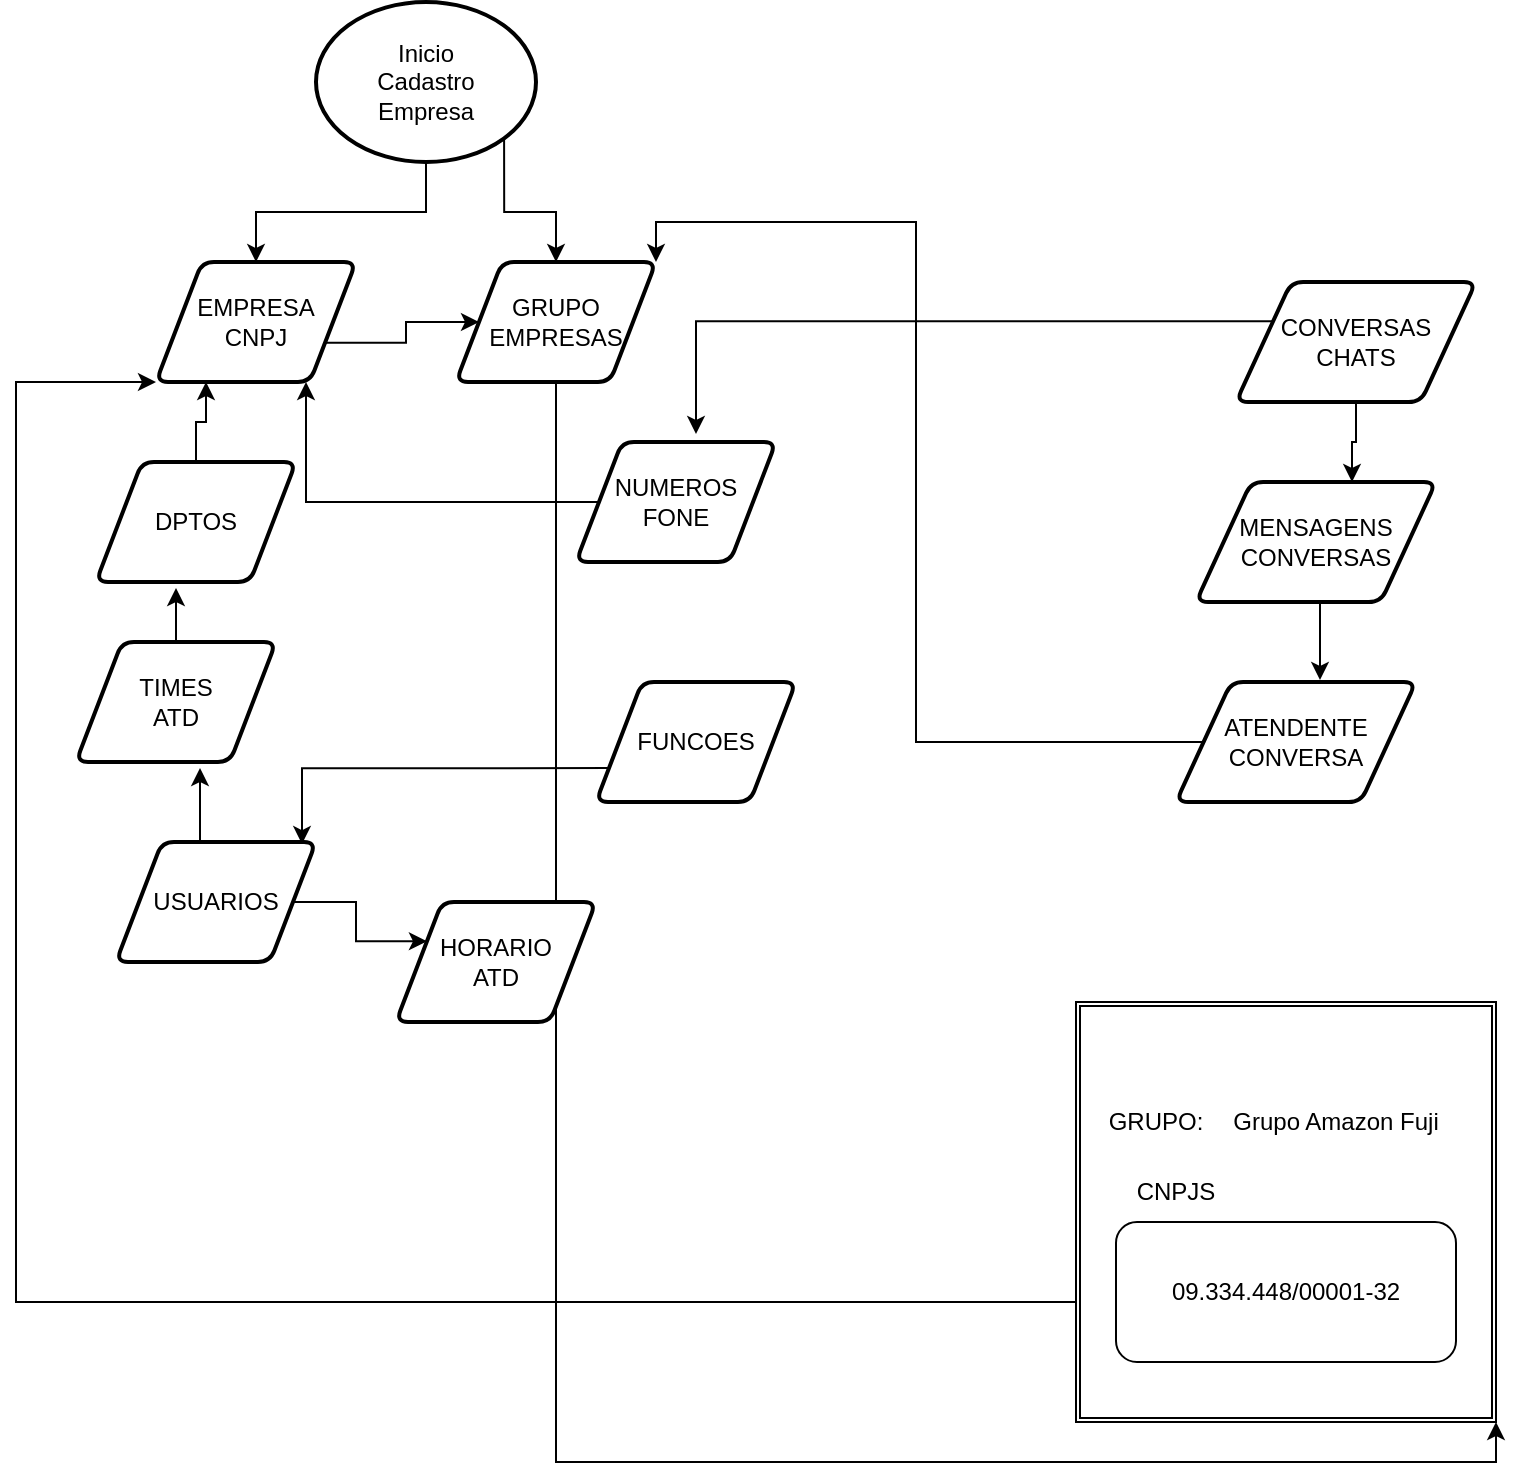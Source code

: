 <mxfile version="20.2.0" type="github"><diagram id="_42sJtr8fqkTJEwnwi6v" name="Página-1"><mxGraphModel dx="2013" dy="795" grid="1" gridSize="10" guides="1" tooltips="1" connect="1" arrows="1" fold="1" page="1" pageScale="1" pageWidth="827" pageHeight="1169" math="0" shadow="0"><root><mxCell id="0"/><mxCell id="1" parent="0"/><mxCell id="hqpB0FVGmNAODGGIEeCn-17" style="edgeStyle=orthogonalEdgeStyle;rounded=0;orthogonalLoop=1;jettySize=auto;html=1;exitX=0.5;exitY=1;exitDx=0;exitDy=0;exitPerimeter=0;" edge="1" parent="1" source="hqpB0FVGmNAODGGIEeCn-4" target="hqpB0FVGmNAODGGIEeCn-5"><mxGeometry relative="1" as="geometry"/></mxCell><mxCell id="hqpB0FVGmNAODGGIEeCn-18" style="edgeStyle=orthogonalEdgeStyle;rounded=0;orthogonalLoop=1;jettySize=auto;html=1;exitX=0.855;exitY=0.855;exitDx=0;exitDy=0;exitPerimeter=0;" edge="1" parent="1" source="hqpB0FVGmNAODGGIEeCn-4" target="hqpB0FVGmNAODGGIEeCn-6"><mxGeometry relative="1" as="geometry"/></mxCell><mxCell id="hqpB0FVGmNAODGGIEeCn-4" value="Inicio&lt;br&gt;Cadastro&lt;br&gt;Empresa" style="strokeWidth=2;html=1;shape=mxgraph.flowchart.start_1;whiteSpace=wrap;" vertex="1" parent="1"><mxGeometry x="140" y="10" width="110" height="80" as="geometry"/></mxCell><mxCell id="hqpB0FVGmNAODGGIEeCn-19" style="edgeStyle=orthogonalEdgeStyle;rounded=0;orthogonalLoop=1;jettySize=auto;html=1;exitX=1;exitY=0.75;exitDx=0;exitDy=0;entryX=0;entryY=0.5;entryDx=0;entryDy=0;" edge="1" parent="1" source="hqpB0FVGmNAODGGIEeCn-5" target="hqpB0FVGmNAODGGIEeCn-6"><mxGeometry relative="1" as="geometry"/></mxCell><mxCell id="hqpB0FVGmNAODGGIEeCn-5" value="EMPRESA&lt;br&gt;CNPJ" style="shape=parallelogram;html=1;strokeWidth=2;perimeter=parallelogramPerimeter;whiteSpace=wrap;rounded=1;arcSize=12;size=0.23;" vertex="1" parent="1"><mxGeometry x="60" y="140" width="100" height="60" as="geometry"/></mxCell><mxCell id="hqpB0FVGmNAODGGIEeCn-40" style="edgeStyle=orthogonalEdgeStyle;rounded=0;orthogonalLoop=1;jettySize=auto;html=1;exitX=0.5;exitY=1;exitDx=0;exitDy=0;entryX=1;entryY=1;entryDx=0;entryDy=0;" edge="1" parent="1" source="hqpB0FVGmNAODGGIEeCn-6" target="hqpB0FVGmNAODGGIEeCn-30"><mxGeometry relative="1" as="geometry"/></mxCell><mxCell id="hqpB0FVGmNAODGGIEeCn-6" value="GRUPO&lt;br&gt;EMPRESAS" style="shape=parallelogram;html=1;strokeWidth=2;perimeter=parallelogramPerimeter;whiteSpace=wrap;rounded=1;arcSize=12;size=0.23;" vertex="1" parent="1"><mxGeometry x="210" y="140" width="100" height="60" as="geometry"/></mxCell><mxCell id="hqpB0FVGmNAODGGIEeCn-25" style="edgeStyle=orthogonalEdgeStyle;rounded=0;orthogonalLoop=1;jettySize=auto;html=1;exitX=0.5;exitY=0;exitDx=0;exitDy=0;entryX=0.25;entryY=1;entryDx=0;entryDy=0;" edge="1" parent="1" source="hqpB0FVGmNAODGGIEeCn-7" target="hqpB0FVGmNAODGGIEeCn-5"><mxGeometry relative="1" as="geometry"/></mxCell><mxCell id="hqpB0FVGmNAODGGIEeCn-7" value="DPTOS" style="shape=parallelogram;html=1;strokeWidth=2;perimeter=parallelogramPerimeter;whiteSpace=wrap;rounded=1;arcSize=12;size=0.23;" vertex="1" parent="1"><mxGeometry x="30" y="240" width="100" height="60" as="geometry"/></mxCell><mxCell id="hqpB0FVGmNAODGGIEeCn-26" style="edgeStyle=orthogonalEdgeStyle;rounded=0;orthogonalLoop=1;jettySize=auto;html=1;exitX=0.5;exitY=0;exitDx=0;exitDy=0;entryX=0.4;entryY=1.05;entryDx=0;entryDy=0;entryPerimeter=0;" edge="1" parent="1" source="hqpB0FVGmNAODGGIEeCn-8" target="hqpB0FVGmNAODGGIEeCn-7"><mxGeometry relative="1" as="geometry"/></mxCell><mxCell id="hqpB0FVGmNAODGGIEeCn-8" value="TIMES&lt;br&gt;ATD" style="shape=parallelogram;html=1;strokeWidth=2;perimeter=parallelogramPerimeter;whiteSpace=wrap;rounded=1;arcSize=12;size=0.23;" vertex="1" parent="1"><mxGeometry x="20" y="330" width="100" height="60" as="geometry"/></mxCell><mxCell id="hqpB0FVGmNAODGGIEeCn-9" value="HORARIO&lt;br&gt;ATD" style="shape=parallelogram;html=1;strokeWidth=2;perimeter=parallelogramPerimeter;whiteSpace=wrap;rounded=1;arcSize=12;size=0.23;" vertex="1" parent="1"><mxGeometry x="180" y="460" width="100" height="60" as="geometry"/></mxCell><mxCell id="hqpB0FVGmNAODGGIEeCn-27" style="edgeStyle=orthogonalEdgeStyle;rounded=0;orthogonalLoop=1;jettySize=auto;html=1;exitX=0.5;exitY=0;exitDx=0;exitDy=0;entryX=0.62;entryY=1.05;entryDx=0;entryDy=0;entryPerimeter=0;" edge="1" parent="1" source="hqpB0FVGmNAODGGIEeCn-10" target="hqpB0FVGmNAODGGIEeCn-8"><mxGeometry relative="1" as="geometry"/></mxCell><mxCell id="hqpB0FVGmNAODGGIEeCn-29" style="edgeStyle=orthogonalEdgeStyle;rounded=0;orthogonalLoop=1;jettySize=auto;html=1;exitX=1;exitY=0.5;exitDx=0;exitDy=0;entryX=0;entryY=0.25;entryDx=0;entryDy=0;" edge="1" parent="1" source="hqpB0FVGmNAODGGIEeCn-10" target="hqpB0FVGmNAODGGIEeCn-9"><mxGeometry relative="1" as="geometry"/></mxCell><mxCell id="hqpB0FVGmNAODGGIEeCn-10" value="USUARIOS" style="shape=parallelogram;html=1;strokeWidth=2;perimeter=parallelogramPerimeter;whiteSpace=wrap;rounded=1;arcSize=12;size=0.23;" vertex="1" parent="1"><mxGeometry x="40" y="430" width="100" height="60" as="geometry"/></mxCell><mxCell id="hqpB0FVGmNAODGGIEeCn-28" style="edgeStyle=orthogonalEdgeStyle;rounded=0;orthogonalLoop=1;jettySize=auto;html=1;exitX=0;exitY=0.75;exitDx=0;exitDy=0;entryX=0.93;entryY=0.017;entryDx=0;entryDy=0;entryPerimeter=0;" edge="1" parent="1" source="hqpB0FVGmNAODGGIEeCn-11" target="hqpB0FVGmNAODGGIEeCn-10"><mxGeometry relative="1" as="geometry"/></mxCell><mxCell id="hqpB0FVGmNAODGGIEeCn-11" value="FUNCOES" style="shape=parallelogram;html=1;strokeWidth=2;perimeter=parallelogramPerimeter;whiteSpace=wrap;rounded=1;arcSize=12;size=0.23;" vertex="1" parent="1"><mxGeometry x="280" y="350" width="100" height="60" as="geometry"/></mxCell><mxCell id="hqpB0FVGmNAODGGIEeCn-24" style="edgeStyle=orthogonalEdgeStyle;rounded=0;orthogonalLoop=1;jettySize=auto;html=1;exitX=0;exitY=0.5;exitDx=0;exitDy=0;entryX=0.75;entryY=1;entryDx=0;entryDy=0;" edge="1" parent="1" source="hqpB0FVGmNAODGGIEeCn-12" target="hqpB0FVGmNAODGGIEeCn-5"><mxGeometry relative="1" as="geometry"/></mxCell><mxCell id="hqpB0FVGmNAODGGIEeCn-12" value="NUMEROS&lt;br&gt;FONE" style="shape=parallelogram;html=1;strokeWidth=2;perimeter=parallelogramPerimeter;whiteSpace=wrap;rounded=1;arcSize=12;size=0.23;" vertex="1" parent="1"><mxGeometry x="270" y="230" width="100" height="60" as="geometry"/></mxCell><mxCell id="hqpB0FVGmNAODGGIEeCn-21" style="edgeStyle=orthogonalEdgeStyle;rounded=0;orthogonalLoop=1;jettySize=auto;html=1;exitX=0.5;exitY=1;exitDx=0;exitDy=0;entryX=0.65;entryY=0;entryDx=0;entryDy=0;entryPerimeter=0;" edge="1" parent="1" source="hqpB0FVGmNAODGGIEeCn-13" target="hqpB0FVGmNAODGGIEeCn-14"><mxGeometry relative="1" as="geometry"/></mxCell><mxCell id="hqpB0FVGmNAODGGIEeCn-23" style="edgeStyle=orthogonalEdgeStyle;rounded=0;orthogonalLoop=1;jettySize=auto;html=1;exitX=0;exitY=0.25;exitDx=0;exitDy=0;entryX=0.6;entryY=-0.067;entryDx=0;entryDy=0;entryPerimeter=0;" edge="1" parent="1" source="hqpB0FVGmNAODGGIEeCn-13" target="hqpB0FVGmNAODGGIEeCn-12"><mxGeometry relative="1" as="geometry"/></mxCell><mxCell id="hqpB0FVGmNAODGGIEeCn-13" value="CONVERSAS&lt;br&gt;CHATS" style="shape=parallelogram;html=1;strokeWidth=2;perimeter=parallelogramPerimeter;whiteSpace=wrap;rounded=1;arcSize=12;size=0.23;" vertex="1" parent="1"><mxGeometry x="600" y="150" width="120" height="60" as="geometry"/></mxCell><mxCell id="hqpB0FVGmNAODGGIEeCn-22" style="edgeStyle=orthogonalEdgeStyle;rounded=0;orthogonalLoop=1;jettySize=auto;html=1;exitX=0.5;exitY=1;exitDx=0;exitDy=0;entryX=0.6;entryY=-0.017;entryDx=0;entryDy=0;entryPerimeter=0;" edge="1" parent="1" source="hqpB0FVGmNAODGGIEeCn-14" target="hqpB0FVGmNAODGGIEeCn-15"><mxGeometry relative="1" as="geometry"/></mxCell><mxCell id="hqpB0FVGmNAODGGIEeCn-14" value="MENSAGENS&lt;br&gt;CONVERSAS" style="shape=parallelogram;html=1;strokeWidth=2;perimeter=parallelogramPerimeter;whiteSpace=wrap;rounded=1;arcSize=12;size=0.23;" vertex="1" parent="1"><mxGeometry x="580" y="250" width="120" height="60" as="geometry"/></mxCell><mxCell id="hqpB0FVGmNAODGGIEeCn-20" style="edgeStyle=orthogonalEdgeStyle;rounded=0;orthogonalLoop=1;jettySize=auto;html=1;exitX=0;exitY=0.5;exitDx=0;exitDy=0;entryX=1;entryY=0;entryDx=0;entryDy=0;" edge="1" parent="1" source="hqpB0FVGmNAODGGIEeCn-15" target="hqpB0FVGmNAODGGIEeCn-6"><mxGeometry relative="1" as="geometry"/></mxCell><mxCell id="hqpB0FVGmNAODGGIEeCn-15" value="ATENDENTE&lt;br&gt;CONVERSA" style="shape=parallelogram;html=1;strokeWidth=2;perimeter=parallelogramPerimeter;whiteSpace=wrap;rounded=1;arcSize=12;size=0.23;" vertex="1" parent="1"><mxGeometry x="570" y="350" width="120" height="60" as="geometry"/></mxCell><mxCell id="hqpB0FVGmNAODGGIEeCn-39" style="edgeStyle=orthogonalEdgeStyle;rounded=0;orthogonalLoop=1;jettySize=auto;html=1;exitX=0;exitY=0.5;exitDx=0;exitDy=0;entryX=0;entryY=1;entryDx=0;entryDy=0;" edge="1" parent="1" source="hqpB0FVGmNAODGGIEeCn-30" target="hqpB0FVGmNAODGGIEeCn-5"><mxGeometry relative="1" as="geometry"><Array as="points"><mxPoint x="520" y="660"/><mxPoint x="-10" y="660"/><mxPoint x="-10" y="200"/></Array></mxGeometry></mxCell><mxCell id="hqpB0FVGmNAODGGIEeCn-30" value="" style="shape=ext;double=1;whiteSpace=wrap;html=1;aspect=fixed;" vertex="1" parent="1"><mxGeometry x="520" y="510" width="210" height="210" as="geometry"/></mxCell><mxCell id="hqpB0FVGmNAODGGIEeCn-35" value="Grupo Amazon Fuji" style="text;html=1;strokeColor=none;fillColor=none;align=center;verticalAlign=middle;whiteSpace=wrap;rounded=0;" vertex="1" parent="1"><mxGeometry x="590" y="555" width="120" height="30" as="geometry"/></mxCell><mxCell id="hqpB0FVGmNAODGGIEeCn-36" value="09.334.448/00001-32" style="rounded=1;whiteSpace=wrap;html=1;" vertex="1" parent="1"><mxGeometry x="540" y="620" width="170" height="70" as="geometry"/></mxCell><mxCell id="hqpB0FVGmNAODGGIEeCn-37" value="GRUPO:" style="text;html=1;strokeColor=none;fillColor=none;align=center;verticalAlign=middle;whiteSpace=wrap;rounded=0;" vertex="1" parent="1"><mxGeometry x="530" y="555" width="60" height="30" as="geometry"/></mxCell><mxCell id="hqpB0FVGmNAODGGIEeCn-38" value="CNPJS" style="text;html=1;strokeColor=none;fillColor=none;align=center;verticalAlign=middle;whiteSpace=wrap;rounded=0;" vertex="1" parent="1"><mxGeometry x="540" y="600" width="60" height="10" as="geometry"/></mxCell></root></mxGraphModel></diagram></mxfile>